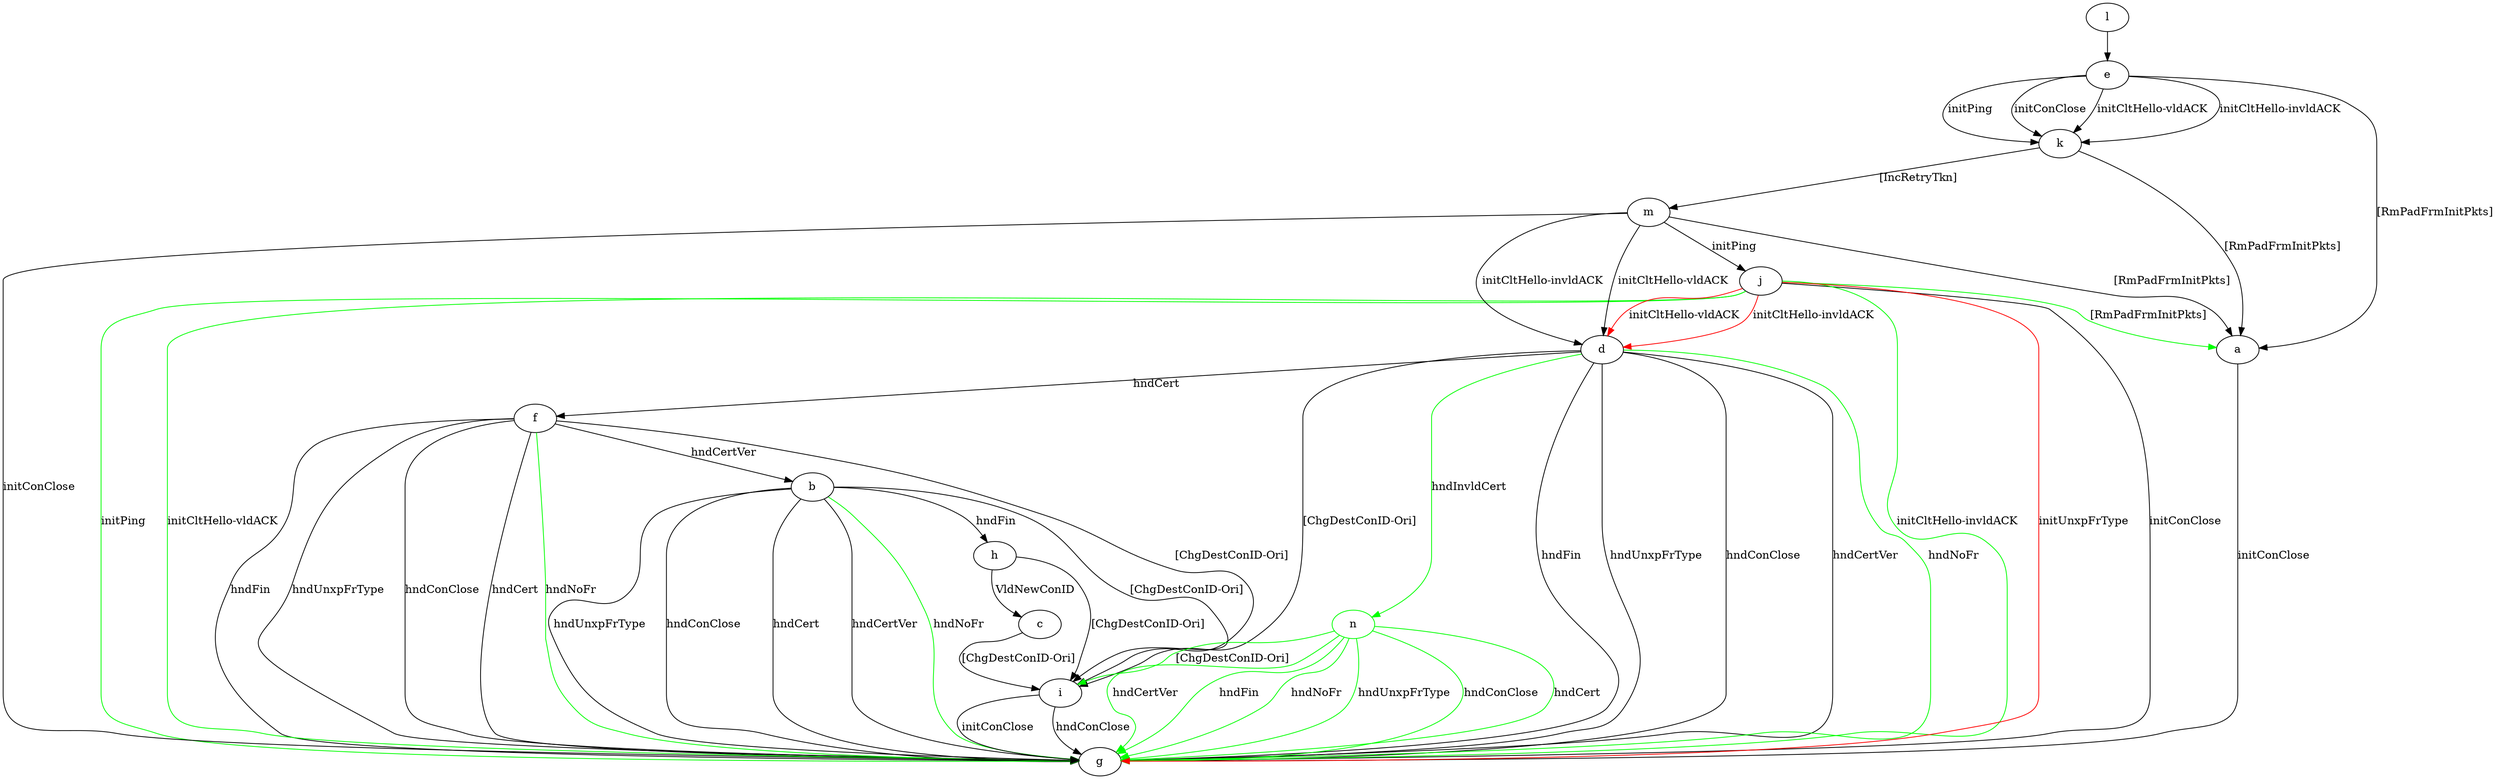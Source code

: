 digraph "" {
	a -> g	[key=0,
		label="initConClose "];
	b -> g	[key=0,
		label="hndUnxpFrType "];
	b -> g	[key=1,
		label="hndConClose "];
	b -> g	[key=2,
		label="hndCert "];
	b -> g	[key=3,
		label="hndCertVer "];
	b -> g	[key=4,
		color=green,
		label="hndNoFr "];
	b -> h	[key=0,
		label="hndFin "];
	b -> i	[key=0,
		label="[ChgDestConID-Ori] "];
	c -> i	[key=0,
		label="[ChgDestConID-Ori] "];
	d -> f	[key=0,
		label="hndCert "];
	d -> g	[key=0,
		label="hndFin "];
	d -> g	[key=1,
		label="hndUnxpFrType "];
	d -> g	[key=2,
		label="hndConClose "];
	d -> g	[key=3,
		label="hndCertVer "];
	d -> g	[key=4,
		color=green,
		label="hndNoFr "];
	d -> i	[key=0,
		label="[ChgDestConID-Ori] "];
	n	[color=green];
	d -> n	[key=0,
		color=green,
		label="hndInvldCert "];
	e -> a	[key=0,
		label="[RmPadFrmInitPkts] "];
	e -> k	[key=0,
		label="initPing "];
	e -> k	[key=1,
		label="initConClose "];
	e -> k	[key=2,
		label="initCltHello-vldACK "];
	e -> k	[key=3,
		label="initCltHello-invldACK "];
	f -> b	[key=0,
		label="hndCertVer "];
	f -> g	[key=0,
		label="hndFin "];
	f -> g	[key=1,
		label="hndUnxpFrType "];
	f -> g	[key=2,
		label="hndConClose "];
	f -> g	[key=3,
		label="hndCert "];
	f -> g	[key=4,
		color=green,
		label="hndNoFr "];
	f -> i	[key=0,
		label="[ChgDestConID-Ori] "];
	h -> c	[key=0,
		label="VldNewConID "];
	h -> i	[key=0,
		label="[ChgDestConID-Ori] "];
	i -> g	[key=0,
		label="initConClose "];
	i -> g	[key=1,
		label="hndConClose "];
	j -> a	[key=0,
		color=green,
		label="[RmPadFrmInitPkts] "];
	j -> d	[key=0,
		color=red,
		label="initCltHello-vldACK "];
	j -> d	[key=1,
		color=red,
		label="initCltHello-invldACK "];
	j -> g	[key=0,
		label="initConClose "];
	j -> g	[key=1,
		color=green,
		label="initPing "];
	j -> g	[key=2,
		color=green,
		label="initCltHello-vldACK "];
	j -> g	[key=3,
		color=green,
		label="initCltHello-invldACK "];
	j -> g	[key=4,
		color=red,
		label="initUnxpFrType "];
	k -> a	[key=0,
		label="[RmPadFrmInitPkts] "];
	k -> m	[key=0,
		label="[IncRetryTkn] "];
	l -> e	[key=0];
	m -> a	[key=0,
		label="[RmPadFrmInitPkts] "];
	m -> d	[key=0,
		label="initCltHello-vldACK "];
	m -> d	[key=1,
		label="initCltHello-invldACK "];
	m -> g	[key=0,
		label="initConClose "];
	m -> j	[key=0,
		label="initPing "];
	n -> g	[key=0,
		color=green,
		label="hndFin "];
	n -> g	[key=1,
		color=green,
		label="hndNoFr "];
	n -> g	[key=2,
		color=green,
		label="hndUnxpFrType "];
	n -> g	[key=3,
		color=green,
		label="hndConClose "];
	n -> g	[key=4,
		color=green,
		label="hndCert "];
	n -> g	[key=5,
		color=green,
		label="hndCertVer "];
	n -> i	[key=0,
		color=green,
		label="[ChgDestConID-Ori] "];
}
